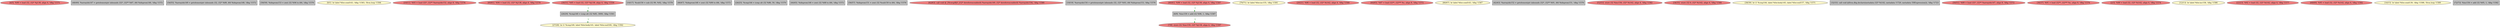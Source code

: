 
digraph G {


node7085 [fillcolor=lightcoral,label="[4/5]  %90 = load i32, i32* %j138, align 4, !dbg !1575",shape=ellipse,style=filled ]
node7063 [fillcolor=grey,label="[48/49]  %arrayidx147 = getelementptr inbounds i32*, i32** %87, i64 %idxprom146, !dbg !1572",shape=rectangle,style=filled ]
node7062 [fillcolor=grey,label="[54/55]  %arrayidx149 = getelementptr inbounds i32, i32* %89, i64 %idxprom148, !dbg !1572",shape=rectangle,style=filled ]
node7054 [fillcolor=grey,label="[58/59]  %idxprom153 = zext i32 %94 to i64, !dbg !1576",shape=rectangle,style=filled ]
node7058 [fillcolor=lemonchiffon,label="[0/1]  br label %for.cond143, !dbg !1583, !llvm.loop !1584",shape=ellipse,style=filled ]
node7069 [fillcolor=lightcoral,label="[10/11]  %93 = load i32*, i32** %arrayidx152, align 8, !dbg !1576",shape=ellipse,style=filled ]
node7061 [fillcolor=lightcoral,label="[60/61]  %94 = load i32, i32* %j138, align 4, !dbg !1579",shape=ellipse,style=filled ]
node7072 [fillcolor=lightcoral,label="[30/31]  %85 = load i32, i32* %j138, align 4, !dbg !1559",shape=ellipse,style=filled ]
node7051 [fillcolor=grey,label="[16/17]  %sub150 = sub i32 99, %92, !dbg !1578",shape=rectangle,style=filled ]
node7057 [fillcolor=grey,label="[46/47]  %idxprom148 = zext i32 %90 to i64, !dbg !1572",shape=rectangle,style=filled ]
node7077 [fillcolor=grey,label="[24/25]  %cmp144 = icmp ult i32 %86, 50, !dbg !1570",shape=rectangle,style=filled ]
node7056 [fillcolor=grey,label="[44/45]  %idxprom146 = zext i32 %88 to i64, !dbg !1572",shape=rectangle,style=filled ]
node7055 [fillcolor=grey,label="[56/57]  %idxprom151 = zext i32 %sub150 to i64, !dbg !1576",shape=rectangle,style=filled ]
node7050 [fillcolor=lightcoral,label="[62/63]  call void @_Z4swapRjS_(i32* dereferenceable(4) %arrayidx149, i32* dereferenceable(4) %arrayidx154), !dbg !1580",shape=ellipse,style=filled ]
node7052 [fillcolor=grey,label="[18/19]  %arrayidx154 = getelementptr inbounds i32, i32* %93, i64 %idxprom153, !dbg !1576",shape=rectangle,style=filled ]
node7082 [fillcolor=grey,label="[6/9]  %inc159 = add i32 %96, 1, !dbg !1587",shape=rectangle,style=filled ]
node7053 [fillcolor=lemonchiffon,label="[70/71]  br label %for.inc155, !dbg !1581",shape=ellipse,style=filled ]
node7079 [fillcolor=lightcoral,label="[20/21]  %86 = load i32, i32* %i142, align 4, !dbg !1568",shape=ellipse,style=filled ]
node7065 [fillcolor=lightcoral,label="[64/65]  %87 = load i32**, i32*** %c, align 8, !dbg !1572",shape=ellipse,style=filled ]
node7066 [fillcolor=lemonchiffon,label="[66/67]  br label %for.cond143, !dbg !1567",shape=ellipse,style=filled ]
node7067 [fillcolor=grey,label="[42/43]  %arrayidx152 = getelementptr inbounds i32*, i32** %91, i64 %idxprom151, !dbg !1576",shape=rectangle,style=filled ]
node7059 [fillcolor=lightcoral,label="[52/53]  store i32 %inc156, i32* %i142, align 4, !dbg !1582",shape=ellipse,style=filled ]
node7068 [fillcolor=lightcoral,label="[40/41]  %96 = load i32, i32* %j138, align 4, !dbg !1587",shape=ellipse,style=filled ]
node7070 [fillcolor=lightcoral,label="[34/35]  store i32 0, i32* %i142, align 4, !dbg !1566",shape=ellipse,style=filled ]
node7073 [fillcolor=lemonchiffon,label="[38/39]  br i1 %cmp144, label %for.body145, label %for.end157, !dbg !1571",shape=ellipse,style=filled ]
node7071 [fillcolor=grey,label="[32/33]  call void @llvm.dbg.declare(metadata i32* %i142, metadata !1720, metadata !DIExpression()), !dbg !1723",shape=rectangle,style=filled ]
node7060 [fillcolor=lightcoral,label="[50/51]  %89 = load i32*, i32** %arrayidx147, align 8, !dbg !1572",shape=ellipse,style=filled ]
node7074 [fillcolor=lightcoral,label="[36/37]  %91 = load i32**, i32*** %c, align 8, !dbg !1576",shape=ellipse,style=filled ]
node7075 [fillcolor=lemonchiffon,label="[27/28]  br i1 %cmp140, label %for.body141, label %for.end160, !dbg !1562",shape=ellipse,style=filled ]
node7049 [fillcolor=lightcoral,label="[2/3]  %88 = load i32, i32* %i142, align 4, !dbg !1574",shape=ellipse,style=filled ]
node7081 [fillcolor=lemonchiffon,label="[12/13]  br label %for.inc158, !dbg !1586",shape=ellipse,style=filled ]
node7076 [fillcolor=grey,label="[26/29]  %cmp140 = icmp ult i32 %85, 3000, !dbg !1561",shape=rectangle,style=filled ]
node7078 [fillcolor=lightcoral,label="[22/23]  %92 = load i32, i32* %i142, align 4, !dbg !1577",shape=ellipse,style=filled ]
node7064 [fillcolor=lightcoral,label="[68/69]  %95 = load i32, i32* %i142, align 4, !dbg !1582",shape=ellipse,style=filled ]
node7080 [fillcolor=lemonchiffon,label="[14/15]  br label %for.cond139, !dbg !1588, !llvm.loop !1589",shape=ellipse,style=filled ]
node7083 [fillcolor=lightcoral,label="[7/8]  store i32 %inc159, i32* %j138, align 4, !dbg !1587",shape=ellipse,style=filled ]
node7084 [fillcolor=grey,label="[72/73]  %inc156 = add i32 %95, 1, !dbg !1582",shape=rectangle,style=filled ]

node7072->node7076 [style=dotted,color=forestgreen,label="T",fontcolor=forestgreen ]
node7068->node7082 [style=dotted,color=forestgreen,label="T",fontcolor=forestgreen ]
node7082->node7083 [style=dotted,color=forestgreen,label="T",fontcolor=forestgreen ]
node7076->node7075 [style=dotted,color=forestgreen,label="T",fontcolor=forestgreen ]


}
